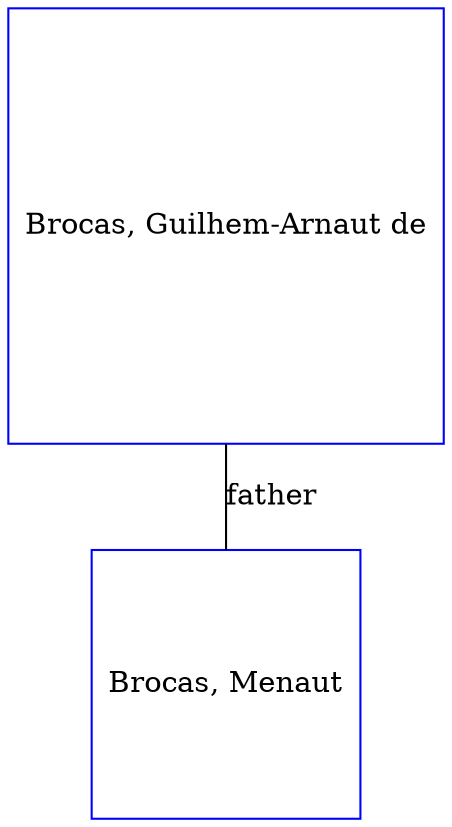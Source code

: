 digraph D {
    edge [dir=none];    node [shape=box];    "004355"   [label="Brocas, Menaut", shape=box, regular=1, color="blue"] ;
"012326"   [label="Brocas, Guilhem-Arnaut de", shape=box, regular=1, color="blue"] ;
012326->004355 [label="father",arrowsize=0.0]; 
}